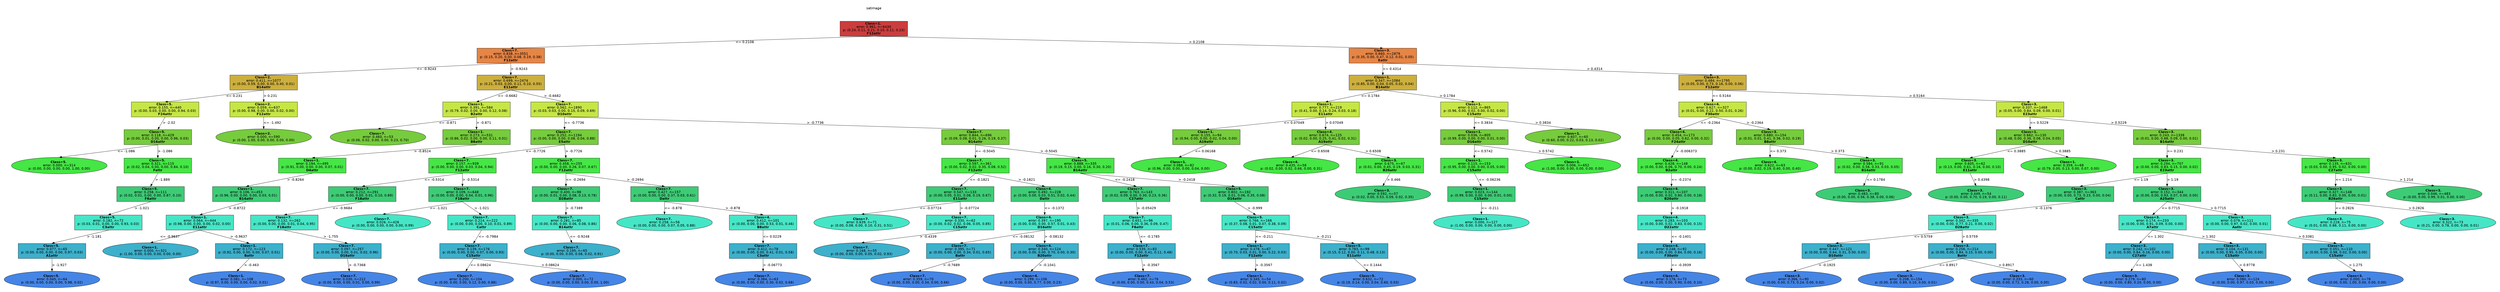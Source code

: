 digraph Tree {
splines=false;
graph [pad=".25", ranksep="0.5", nodesep="1"];
node [shape=rect, style="filled", color="black", fontname="helvetica",fillcolor="white"] ;
edge [fontname="helvetica"] ;
0 [label="satimage", shape=plaintext];
0:s -> 1:n [style=invis];   
1 [label=<<b> Class=1. </b> <br/> error: 0.961, n=6430 <br/> p: (0.24, 0.11, 0.21, 0.10, 0.11, 0.23) <br/><b>F12attr</b>>, fillcolor="0.000 0.7 0.800", shape="rect"];
2 [label=<<b> Class=7. </b> <br/> error: 0.838, n=3551 <br/> p: (0.15, 0.20, 0.00, 0.08, 0.19, 0.38) <br/><b>F12attr</b>>, fillcolor="0.067 0.7 0.900", shape="rect"];
1:s -> 2:n [label="<= 0.2108"] ;
3 [label=<<b> Class=2. </b> <br/> error: 0.411, n=1077 <br/> p: (0.00, 0.59, 0.00, 0.00, 0.40, 0.01) <br/><b>B14attr</b>>, fillcolor="0.133 0.7 0.800", shape="rect"];
2:s -> 3:n [label="<= -0.9243"] ;
4 [label=<<b> Class=5. </b> <br/> error: 0.155, n=440 <br/> p: (0.00, 0.03, 0.00, 0.00, 0.94, 0.03) <br/><b>F24attr</b>>, fillcolor="0.200 0.7 0.900", shape="rect"];
3:s -> 4:n [label="<= 0.231"] ;
5 [label=<<b> Class=5. </b> <br/> error: 0.118, n=429 <br/> p: (0.00, 0.01, 0.00, 0.00, 0.96, 0.03) <br/><b>D16attr</b>>, fillcolor="0.267 0.7 0.800", shape="rect"];
4:s -> 5:n [label="> -2.02"] ;
6 [label=<<b> Class=5. </b> <br/> error: 0.000, n=314 <br/> p: (0.00, 0.00, 0.00, 0.00, 1.00, 0.00) >, fillcolor="0.333 0.7 0.900", shape="oval"];
5:s -> 6:n [label="<= -1.086"] ;
7 [label=<<b> Class=5. </b> <br/> error: 0.321, n=115 <br/> p: (0.02, 0.04, 0.00, 0.00, 0.84, 0.10) <br/><b>Fattr</b>>, fillcolor="0.333 0.7 0.900", shape="rect"];
5:s -> 7:n [label="> -1.086"] ;
8 [label=<<b> Class=5. </b> <br/> error: 0.258, n=111 <br/> p: (0.02, 0.01, 0.00, 0.00, 0.87, 0.10) <br/><b>F6attr</b>>, fillcolor="0.400 0.7 0.800", shape="rect"];
7:s -> 8:n [label="> -1.889"] ;
9 [label=<<b> Class=5. </b> <br/> error: 0.182, n=72 <br/> p: (0.03, 0.01, 0.00, 0.00, 0.93, 0.03) <br/><b>C3attr</b>>, fillcolor="0.467 0.7 0.900", shape="rect"];
8:s -> 9:n [label="> -1.021"] ;
10 [label=<<b> Class=5. </b> <br/> error: 0.077, n=65 <br/> p: (0.00, 0.00, 0.00, 0.00, 0.97, 0.03) <br/><b>A1attr</b>>, fillcolor="0.533 0.7 0.800", shape="rect"];
9:s -> 10:n [label="> -1.181"] ;
11 [label=<<b> Class=5. </b> <br/> error: 0.045, n=64 <br/> p: (0.00, 0.00, 0.00, 0.00, 0.98, 0.02) >, fillcolor="0.600 0.7 0.900", shape="oval"];
10:s -> 11:n [label="> -1.927"] ;
12 [label=<<b> Class=2. </b> <br/> error: 0.059, n=637 <br/> p: (0.00, 0.98, 0.00, 0.00, 0.02, 0.00) <br/><b>F12attr</b>>, fillcolor="0.200 0.7 0.900", shape="rect"];
3:s -> 12:n [label="> 0.231"] ;
13 [label=<<b> Class=2. </b> <br/> error: 0.000, n=590 <br/> p: (0.00, 1.00, 0.00, 0.00, 0.00, 0.00) >, fillcolor="0.267 0.7 0.800", shape="oval"];
12:s -> 13:n [label="<= -1.492"] ;
14 [label=<<b> Class=7. </b> <br/> error: 0.699, n=2474 <br/> p: (0.21, 0.03, 0.00, 0.11, 0.10, 0.55) <br/><b>E11attr</b>>, fillcolor="0.133 0.7 0.800", shape="rect"];
2:s -> 14:n [label="> -0.9243"] ;
15 [label=<<b> Class=1. </b> <br/> error: 0.391, n=584 <br/> p: (0.79, 0.02, 0.00, 0.00, 0.12, 0.08) <br/><b>B2attr</b>>, fillcolor="0.200 0.7 0.900", shape="rect"];
14:s -> 15:n [label="<= -0.6682"] ;
16 [label=<<b> Class=7. </b> <br/> error: 0.460, n=53 <br/> p: (0.06, 0.02, 0.00, 0.00, 0.23, 0.70) >, fillcolor="0.267 0.7 0.800", shape="oval"];
15:s -> 16:n [label="<= -0.871"] ;
17 [label=<<b> Class=1. </b> <br/> error: 0.273, n=531 <br/> p: (0.86, 0.02, 0.00, 0.00, 0.11, 0.01) <br/><b>B8attr</b>>, fillcolor="0.267 0.7 0.800", shape="rect"];
15:s -> 17:n [label="> -0.871"] ;
18 [label=<<b> Class=1. </b> <br/> error: 0.194, n=495 <br/> p: (0.91, 0.00, 0.00, 0.00, 0.07, 0.01) <br/><b>D4attr</b>>, fillcolor="0.333 0.7 0.900", shape="rect"];
17:s -> 18:n [label="> -0.8524"] ;
19 [label=<<b> Class=1. </b> <br/> error: 0.106, n=453 <br/> p: (0.96, 0.00, 0.00, 0.00, 0.03, 0.01) <br/><b>B14attr</b>>, fillcolor="0.400 0.7 0.800", shape="rect"];
18:s -> 19:n [label="> -0.8264"] ;
20 [label=<<b> Class=1. </b> <br/> error: 0.064, n=444 <br/> p: (0.98, 0.00, 0.00, 0.00, 0.02, 0.00) <br/><b>E11attr</b>>, fillcolor="0.467 0.7 0.900", shape="rect"];
19:s -> 20:n [label="> -0.8722"] ;
21 [label=<<b> Class=1. </b> <br/> error: 0.000, n=321 <br/> p: (1.00, 0.00, 0.00, 0.00, 0.00, 0.00) >, fillcolor="0.533 0.7 0.800", shape="oval"];
20:s -> 21:n [label="<= -0.9637"] ;
22 [label=<<b> Class=1. </b> <br/> error: 0.172, n=123 <br/> p: (0.92, 0.00, 0.00, 0.00, 0.07, 0.01) <br/><b>Battr</b>>, fillcolor="0.533 0.7 0.800", shape="rect"];
20:s -> 22:n [label="> -0.9637"] ;
23 [label=<<b> Class=1. </b> <br/> error: 0.081, n=108 <br/> p: (0.97, 0.00, 0.00, 0.00, 0.02, 0.01) >, fillcolor="0.600 0.7 0.900", shape="oval"];
22:s -> 23:n [label="> -0.463"] ;
24 [label=<<b> Class=7. </b> <br/> error: 0.562, n=1890 <br/> p: (0.03, 0.03, 0.00, 0.15, 0.09, 0.69) <br/><b>D10attr</b>>, fillcolor="0.200 0.7 0.900", shape="rect"];
14:s -> 24:n [label="> -0.6682"] ;
25 [label=<<b> Class=7. </b> <br/> error: 0.252, n=1194 <br/> p: (0.00, 0.00, 0.00, 0.08, 0.04, 0.88) <br/><b>E5attr</b>>, fillcolor="0.267 0.7 0.800", shape="rect"];
24:s -> 25:n [label="<= -0.7736"] ;
26 [label=<<b> Class=7. </b> <br/> error: 0.157, n=939 <br/> p: (0.00, 0.00, 0.00, 0.03, 0.04, 0.94) <br/><b>F12attr</b>>, fillcolor="0.333 0.7 0.900", shape="rect"];
25:s -> 26:n [label="<= -0.7726"] ;
27 [label=<<b> Class=7. </b> <br/> error: 0.212, n=291 <br/> p: (0.00, 0.00, 0.00, 0.01, 0.10, 0.89) <br/><b>F18attr</b>>, fillcolor="0.400 0.7 0.800", shape="rect"];
26:s -> 27:n [label="<= -0.5314"] ;
28 [label=<<b> Class=7. </b> <br/> error: 0.132, n=262 <br/> p: (0.00, 0.00, 0.00, 0.01, 0.04, 0.95) <br/><b>F18attr</b>>, fillcolor="0.467 0.7 0.900", shape="rect"];
27:s -> 28:n [label="<= -0.9684"] ;
29 [label=<<b> Class=7. </b> <br/> error: 0.097, n=257 <br/> p: (0.00, 0.00, 0.00, 0.01, 0.02, 0.96) <br/><b>D16attr</b>>, fillcolor="0.533 0.7 0.800", shape="rect"];
28:s -> 29:n [label="> -1.755"] ;
30 [label=<<b> Class=7. </b> <br/> error: 0.030, n=212 <br/> p: (0.00, 0.00, 0.00, 0.01, 0.00, 0.99) >, fillcolor="0.600 0.7 0.900", shape="oval"];
29:s -> 30:n [label="> -0.7368"] ;
31 [label=<<b> Class=7. </b> <br/> error: 0.109, n=648 <br/> p: (0.00, 0.00, 0.00, 0.04, 0.01, 0.96) <br/><b>F18attr</b>>, fillcolor="0.400 0.7 0.800", shape="rect"];
26:s -> 31:n [label="> -0.5314"] ;
32 [label=<<b> Class=7. </b> <br/> error: 0.026, n=426 <br/> p: (0.00, 0.00, 0.00, 0.00, 0.00, 0.99) >, fillcolor="0.467 0.7 0.900", shape="oval"];
31:s -> 32:n [label="<= -1.021"] ;
33 [label=<<b> Class=7. </b> <br/> error: 0.214, n=222 <br/> p: (0.00, 0.00, 0.00, 0.10, 0.01, 0.89) <br/><b>Cattr</b>>, fillcolor="0.467 0.7 0.900", shape="rect"];
31:s -> 33:n [label="> -1.021"] ;
34 [label=<<b> Class=7. </b> <br/> error: 0.139, n=176 <br/> p: (0.00, 0.00, 0.00, 0.07, 0.00, 0.93) <br/><b>C15attr</b>>, fillcolor="0.533 0.7 0.800", shape="rect"];
33:s -> 34:n [label="<= -0.7984"] ;
35 [label=<<b> Class=7. </b> <br/> error: 0.200, n=104 <br/> p: (0.00, 0.00, 0.00, 0.12, 0.00, 0.88) >, fillcolor="0.600 0.7 0.900", shape="oval"];
34:s -> 35:n [label="<= 0.08624"] ;
36 [label=<<b> Class=7. </b> <br/> error: 0.000, n=72 <br/> p: (0.00, 0.00, 0.00, 0.00, 0.00, 1.00) >, fillcolor="0.600 0.7 0.900", shape="oval"];
34:s -> 36:n [label="> 0.08624"] ;
37 [label=<<b> Class=7. </b> <br/> error: 0.458, n=255 <br/> p: (0.00, 0.00, 0.00, 0.26, 0.07, 0.67) <br/><b>F12attr</b>>, fillcolor="0.333 0.7 0.900", shape="rect"];
25:s -> 37:n [label="> -0.7726"] ;
38 [label=<<b> Class=7. </b> <br/> error: 0.400, n=98 <br/> p: (0.00, 0.01, 0.00, 0.08, 0.13, 0.78) <br/><b>D28attr</b>>, fillcolor="0.400 0.7 0.800", shape="rect"];
37:s -> 38:n [label="<= -0.2694"] ;
39 [label=<<b> Class=7. </b> <br/> error: 0.281, n=85 <br/> p: (0.00, 0.00, 0.00, 0.06, 0.08, 0.86) <br/><b>B14attr</b>>, fillcolor="0.467 0.7 0.900", shape="rect"];
38:s -> 39:n [label="> -0.7389"] ;
40 [label=<<b> Class=7. </b> <br/> error: 0.195, n=65 <br/> p: (0.00, 0.00, 0.00, 0.08, 0.02, 0.91) >, fillcolor="0.533 0.7 0.800", shape="oval"];
39:s -> 40:n [label="<= -0.9248"] ;
41 [label=<<b> Class=7. </b> <br/> error: 0.427, n=157 <br/> p: (0.00, 0.00, 0.00, 0.37, 0.03, 0.61) <br/><b>Dattr</b>>, fillcolor="0.400 0.7 0.800", shape="rect"];
37:s -> 41:n [label="> -0.2694"] ;
42 [label=<<b> Class=7. </b> <br/> error: 0.258, n=56 <br/> p: (0.00, 0.00, 0.00, 0.07, 0.05, 0.88) >, fillcolor="0.467 0.7 0.900", shape="oval"];
41:s -> 42:n [label="<= -0.878"] ;
43 [label=<<b> Class=4. </b> <br/> error: 0.412, n=101 <br/> p: (0.00, 0.00, 0.00, 0.53, 0.01, 0.46) <br/><b>B8attr</b>>, fillcolor="0.467 0.7 0.900", shape="rect"];
41:s -> 43:n [label="> -0.878"] ;
44 [label=<<b> Class=7. </b> <br/> error: 0.412, n=78 <br/> p: (0.00, 0.00, 0.00, 0.41, 0.01, 0.58) <br/><b>C3attr</b>>, fillcolor="0.533 0.7 0.800", shape="rect"];
43:s -> 44:n [label="<= 0.0229"] ;
45 [label=<<b> Class=7. </b> <br/> error: 0.384, n=63 <br/> p: (0.00, 0.00, 0.00, 0.30, 0.02, 0.68) >, fillcolor="0.600 0.7 0.900", shape="oval"];
44:s -> 45:n [label="> -0.06773"] ;
46 [label=<<b> Class=7. </b> <br/> error: 0.844, n=696 <br/> p: (0.09, 0.08, 0.01, 0.26, 0.19, 0.37) <br/><b>B14attr</b>>, fillcolor="0.267 0.7 0.800", shape="rect"];
24:s -> 46:n [label="> -0.7736"] ;
47 [label=<<b> Class=7. </b> <br/> error: 0.597, n=361 <br/> p: (0.00, 0.02, 0.02, 0.35, 0.08, 0.52) <br/><b>F12attr</b>>, fillcolor="0.333 0.7 0.900", shape="rect"];
46:s -> 47:n [label="<= -0.5045"] ;
48 [label=<<b> Class=7. </b> <br/> error: 0.547, n=133 <br/> p: (0.00, 0.05, 0.01, 0.08, 0.19, 0.67) <br/><b>E11attr</b>>, fillcolor="0.400 0.7 0.800", shape="rect"];
47:s -> 48:n [label="<= -0.1821"] ;
49 [label=<<b> Class=7. </b> <br/> error: 0.639, n=71 <br/> p: (0.00, 0.08, 0.00, 0.10, 0.31, 0.51) >, fillcolor="0.467 0.7 0.900", shape="oval"];
48:s -> 49:n [label="<= -0.07724"] ;
50 [label=<<b> Class=7. </b> <br/> error: 0.330, n=62 <br/> p: (0.00, 0.02, 0.02, 0.06, 0.05, 0.85) <br/><b>C15attr</b>>, fillcolor="0.467 0.7 0.900", shape="rect"];
48:s -> 50:n [label="> -0.07724"] ;
51 [label=<<b> Class=7. </b> <br/> error: 0.168, n=55 <br/> p: (0.00, 0.00, 0.00, 0.05, 0.02, 0.93) >, fillcolor="0.533 0.7 0.800", shape="oval"];
50:s -> 51:n [label="> -0.4339"] ;
52 [label=<<b> Class=4. </b> <br/> error: 0.492, n=228 <br/> p: (0.00, 0.00, 0.03, 0.51, 0.02, 0.44) <br/><b>Dattr</b>>, fillcolor="0.400 0.7 0.800", shape="rect"];
47:s -> 52:n [label="> -0.1821"] ;
53 [label=<<b> Class=4. </b> <br/> error: 0.397, n=195 <br/> p: (0.00, 0.00, 0.00, 0.57, 0.01, 0.43) <br/><b>D16attr</b>>, fillcolor="0.467 0.7 0.900", shape="rect"];
52:s -> 53:n [label="<= -0.1372"] ;
54 [label=<<b> Class=7. </b> <br/> error: 0.395, n=71 <br/> p: (0.00, 0.00, 0.00, 0.34, 0.01, 0.65) <br/><b>Battr</b>>, fillcolor="0.533 0.7 0.800", shape="rect"];
53:s -> 54:n [label="<= -0.08132"] ;
55 [label=<<b> Class=7. </b> <br/> error: 0.359, n=70 <br/> p: (0.00, 0.00, 0.00, 0.34, 0.00, 0.66) >, fillcolor="0.600 0.7 0.900", shape="oval"];
54:s -> 55:n [label="> -0.7689"] ;
56 [label=<<b> Class=4. </b> <br/> error: 0.340, n=124 <br/> p: (0.00, 0.00, 0.00, 0.70, 0.00, 0.30) <br/><b>B20attr</b>>, fillcolor="0.533 0.7 0.800", shape="rect"];
53:s -> 56:n [label="> -0.08132"] ;
57 [label=<<b> Class=4. </b> <br/> error: 0.299, n=106 <br/> p: (0.00, 0.00, 0.00, 0.77, 0.00, 0.23) >, fillcolor="0.600 0.7 0.900", shape="oval"];
56:s -> 57:n [label="> -0.1041"] ;
58 [label=<<b> Class=5. </b> <br/> error: 0.888, n=335 <br/> p: (0.19, 0.15, 0.00, 0.16, 0.30, 0.20) <br/><b>B14attr</b>>, fillcolor="0.333 0.7 0.900", shape="rect"];
46:s -> 58:n [label="> -0.5045"] ;
59 [label=<<b> Class=7. </b> <br/> error: 0.763, n=143 <br/> p: (0.02, 0.09, 0.00, 0.30, 0.23, 0.36) <br/><b>C27attr</b>>, fillcolor="0.400 0.7 0.800", shape="rect"];
58:s -> 59:n [label="<= -0.2418"] ;
60 [label=<<b> Class=7. </b> <br/> error: 0.651, n=96 <br/> p: (0.01, 0.06, 0.00, 0.36, 0.09, 0.47) <br/><b>F6attr</b>>, fillcolor="0.467 0.7 0.900", shape="rect"];
59:s -> 60:n [label="> -0.05429"] ;
61 [label=<<b> Class=7. </b> <br/> error: 0.535, n=83 <br/> p: (0.00, 0.00, 0.00, 0.41, 0.11, 0.48) <br/><b>F12attr</b>>, fillcolor="0.533 0.7 0.800", shape="rect"];
60:s -> 61:n [label="<= -0.1785"] ;
62 [label=<<b> Class=7. </b> <br/> error: 0.462, n=76 <br/> p: (0.00, 0.00, 0.00, 0.43, 0.04, 0.53) >, fillcolor="0.600 0.7 0.900", shape="oval"];
61:s -> 62:n [label="> -0.3567"] ;
63 [label=<<b> Class=5. </b> <br/> error: 0.802, n=192 <br/> p: (0.32, 0.19, 0.01, 0.06, 0.35, 0.08) <br/><b>D16attr</b>>, fillcolor="0.400 0.7 0.800", shape="rect"];
58:s -> 63:n [label="> -0.2418"] ;
64 [label=<<b> Class=5. </b> <br/> error: 0.766, n=166 <br/> p: (0.37, 0.08, 0.01, 0.07, 0.38, 0.09) <br/><b>C15attr</b>>, fillcolor="0.467 0.7 0.900", shape="rect"];
63:s -> 64:n [label="> -0.999"] ;
65 [label=<<b> Class=1. </b> <br/> error: 0.478, n=67 <br/> p: (0.70, 0.03, 0.01, 0.00, 0.22, 0.03) <br/><b>F12attr</b>>, fillcolor="0.533 0.7 0.800", shape="rect"];
64:s -> 65:n [label="<= -0.211"] ;
66 [label=<<b> Class=1. </b> <br/> error: 0.345, n=54 <br/> p: (0.83, 0.02, 0.02, 0.00, 0.11, 0.02) >, fillcolor="0.600 0.7 0.900", shape="oval"];
65:s -> 66:n [label="> -0.3567"] ;
67 [label=<<b> Class=5. </b> <br/> error: 0.783, n=99 <br/> p: (0.15, 0.12, 0.00, 0.11, 0.48, 0.13) <br/><b>E11attr</b>>, fillcolor="0.533 0.7 0.800", shape="rect"];
64:s -> 67:n [label="> -0.211"] ;
68 [label=<<b> Class=5. </b> <br/> error: 0.632, n=72 <br/> p: (0.19, 0.14, 0.00, 0.04, 0.60, 0.03) >, fillcolor="0.600 0.7 0.900", shape="oval"];
67:s -> 68:n [label="<= 0.1444"] ;
69 [label=<<b> Class=3. </b> <br/> error: 0.660, n=2879 <br/> p: (0.35, 0.00, 0.47, 0.12, 0.01, 0.05) <br/><b>Eattr</b>>, fillcolor="0.067 0.7 0.900", shape="rect"];
1:s -> 69:n [label="> 0.2108"] ;
70 [label=<<b> Class=1. </b> <br/> error: 0.347, n=1084 <br/> p: (0.85, 0.00, 0.04, 0.05, 0.02, 0.04) <br/><b>B14attr</b>>, fillcolor="0.133 0.7 0.800", shape="rect"];
69:s -> 70:n [label="<= 0.4314"] ;
71 [label=<<b> Class=1. </b> <br/> error: 0.777, n=219 <br/> p: (0.41, 0.00, 0.14, 0.24, 0.03, 0.18) <br/><b>E11attr</b>>, fillcolor="0.200 0.7 0.900", shape="rect"];
70:s -> 71:n [label="<= 0.1784"] ;
72 [label=<<b> Class=1. </b> <br/> error: 0.155, n=94 <br/> p: (0.94, 0.00, 0.00, 0.02, 0.04, 0.00) <br/><b>A19attr</b>>, fillcolor="0.267 0.7 0.800", shape="rect"];
71:s -> 72:n [label="<= 0.07049"] ;
73 [label=<<b> Class=1. </b> <br/> error: 0.088, n=82 <br/> p: (0.96, 0.00, 0.00, 0.00, 0.04, 0.00) >, fillcolor="0.333 0.7 0.900", shape="oval"];
72:s -> 73:n [label="<= 0.06168"] ;
74 [label=<<b> Class=4. </b> <br/> error: 0.674, n=125 <br/> p: (0.02, 0.00, 0.25, 0.41, 0.02, 0.31) <br/><b>A19attr</b>>, fillcolor="0.267 0.7 0.800", shape="rect"];
71:s -> 74:n [label="> 0.07049"] ;
75 [label=<<b> Class=4. </b> <br/> error: 0.435, n=58 <br/> p: (0.02, 0.00, 0.02, 0.66, 0.00, 0.31) >, fillcolor="0.333 0.7 0.900", shape="oval"];
74:s -> 75:n [label="<= 0.6508"] ;
76 [label=<<b> Class=3. </b> <br/> error: 0.675, n=67 <br/> p: (0.01, 0.00, 0.45, 0.19, 0.03, 0.31) <br/><b>B20attr</b>>, fillcolor="0.333 0.7 0.900", shape="rect"];
74:s -> 76:n [label="> 0.6508"] ;
77 [label=<<b> Class=3. </b> <br/> error: 0.592, n=57 <br/> p: (0.02, 0.00, 0.53, 0.09, 0.02, 0.35) >, fillcolor="0.400 0.7 0.800", shape="oval"];
76:s -> 77:n [label="> 0.466"] ;
78 [label=<<b> Class=1. </b> <br/> error: 0.112, n=865 <br/> p: (0.96, 0.00, 0.02, 0.00, 0.02, 0.00) <br/><b>C15attr</b>>, fillcolor="0.200 0.7 0.900", shape="rect"];
70:s -> 78:n [label="> 0.1784"] ;
79 [label=<<b> Class=1. </b> <br/> error: 0.036, n=805 <br/> p: (0.99, 0.00, 0.00, 0.00, 0.01, 0.00) <br/><b>D16attr</b>>, fillcolor="0.267 0.7 0.800", shape="rect"];
78:s -> 79:n [label="<= 0.3834"] ;
80 [label=<<b> Class=1. </b> <br/> error: 0.115, n=153 <br/> p: (0.95, 0.00, 0.00, 0.00, 0.05, 0.00) <br/><b>C15attr</b>>, fillcolor="0.333 0.7 0.900", shape="rect"];
79:s -> 80:n [label="<= 0.5742"] ;
81 [label=<<b> Class=1. </b> <br/> error: 0.023, n=144 <br/> p: (0.99, 0.00, 0.00, 0.00, 0.01, 0.00) <br/><b>C15attr</b>>, fillcolor="0.400 0.7 0.800", shape="rect"];
80:s -> 81:n [label="<= -0.06236"] ;
82 [label=<<b> Class=1. </b> <br/> error: 0.000, n=127 <br/> p: (1.00, 0.00, 0.00, 0.00, 0.00, 0.00) >, fillcolor="0.467 0.7 0.900", shape="oval"];
81:s -> 82:n [label="<= -0.211"] ;
83 [label=<<b> Class=1. </b> <br/> error: 0.006, n=652 <br/> p: (1.00, 0.00, 0.00, 0.00, 0.00, 0.00) >, fillcolor="0.333 0.7 0.900", shape="oval"];
79:s -> 83:n [label="> 0.5742"] ;
84 [label=<<b> Class=1. </b> <br/> error: 0.607, n=60 <br/> p: (0.60, 0.00, 0.22, 0.03, 0.13, 0.02) >, fillcolor="0.267 0.7 0.800", shape="oval"];
78:s -> 84:n [label="> 0.3834"] ;
85 [label=<<b> Class=3. </b> <br/> error: 0.484, n=1795 <br/> p: (0.05, 0.00, 0.73, 0.16, 0.00, 0.06) <br/><b>F12attr</b>>, fillcolor="0.133 0.7 0.800", shape="rect"];
69:s -> 85:n [label="> 0.4314"] ;
86 [label=<<b> Class=4. </b> <br/> error: 0.627, n=327 <br/> p: (0.01, 0.00, 0.22, 0.50, 0.01, 0.26) <br/><b>F30attr</b>>, fillcolor="0.200 0.7 0.900", shape="rect"];
85:s -> 86:n [label="<= 0.5164"] ;
87 [label=<<b> Class=4. </b> <br/> error: 0.454, n=173 <br/> p: (0.00, 0.00, 0.05, 0.62, 0.00, 0.32) <br/><b>F24attr</b>>, fillcolor="0.267 0.7 0.800", shape="rect"];
86:s -> 87:n [label="<= -0.2364"] ;
88 [label=<<b> Class=4. </b> <br/> error: 0.428, n=148 <br/> p: (0.00, 0.00, 0.06, 0.70, 0.00, 0.24) <br/><b>B2attr</b>>, fillcolor="0.333 0.7 0.900", shape="rect"];
87:s -> 88:n [label="> -0.006373"] ;
89 [label=<<b> Class=4. </b> <br/> error: 0.311, n=107 <br/> p: (0.00, 0.00, 0.02, 0.80, 0.00, 0.18) <br/><b>B20attr</b>>, fillcolor="0.400 0.7 0.800", shape="rect"];
88:s -> 89:n [label="<= -0.2374"] ;
90 [label=<<b> Class=4. </b> <br/> error: 0.283, n=103 <br/> p: (0.00, 0.00, 0.02, 0.83, 0.00, 0.15) <br/><b>D22attr</b>>, fillcolor="0.467 0.7 0.900", shape="rect"];
89:s -> 90:n [label="> -0.1918"] ;
91 [label=<<b> Class=4. </b> <br/> error: 0.248, n=92 <br/> p: (0.00, 0.00, 0.00, 0.84, 0.00, 0.16) <br/><b>F30attr</b>>, fillcolor="0.533 0.7 0.800", shape="rect"];
90:s -> 91:n [label="<= -0.1401"] ;
92 [label=<<b> Class=4. </b> <br/> error: 0.176, n=73 <br/> p: (0.00, 0.00, 0.00, 0.90, 0.00, 0.10) >, fillcolor="0.600 0.7 0.900", shape="oval"];
91:s -> 92:n [label="<= -0.3939"] ;
93 [label=<<b> Class=3. </b> <br/> error: 0.680, n=154 <br/> p: (0.01, 0.01, 0.41, 0.36, 0.02, 0.19) <br/><b>B8attr</b>>, fillcolor="0.267 0.7 0.800", shape="rect"];
86:s -> 93:n [label="> -0.2364"] ;
94 [label=<<b> Class=4. </b> <br/> error: 0.622, n=63 <br/> p: (0.00, 0.02, 0.19, 0.40, 0.00, 0.40) >, fillcolor="0.333 0.7 0.900", shape="oval"];
93:s -> 94:n [label="<= 0.373"] ;
95 [label=<<b> Class=3. </b> <br/> error: 0.584, n=91 <br/> p: (0.02, 0.00, 0.56, 0.33, 0.03, 0.05) <br/><b>B14attr</b>>, fillcolor="0.333 0.7 0.900", shape="rect"];
93:s -> 95:n [label="> 0.373"] ;
96 [label=<<b> Class=3. </b> <br/> error: 0.483, n=80 <br/> p: (0.00, 0.00, 0.56, 0.38, 0.00, 0.06) >, fillcolor="0.400 0.7 0.800", shape="oval"];
95:s -> 96:n [label="<= 0.1784"] ;
97 [label=<<b> Class=3. </b> <br/> error: 0.337, n=1468 <br/> p: (0.05, 0.00, 0.84, 0.09, 0.00, 0.01) <br/><b>E23attr</b>>, fillcolor="0.200 0.7 0.900", shape="rect"];
85:s -> 97:n [label="> 0.5164"] ;
98 [label=<<b> Class=1. </b> <br/> error: 0.662, n=130 <br/> p: (0.48, 0.00, 0.36, 0.08, 0.04, 0.05) <br/><b>D10attr</b>>, fillcolor="0.267 0.7 0.800", shape="rect"];
97:s -> 98:n [label="<= 0.5229"] ;
99 [label=<<b> Class=3. </b> <br/> error: 0.605, n=62 <br/> p: (0.13, 0.00, 0.61, 0.16, 0.00, 0.10) <br/><b>E11attr</b>>, fillcolor="0.333 0.7 0.900", shape="rect"];
98:s -> 99:n [label="<= 0.3885"] ;
100 [label=<<b> Class=3. </b> <br/> error: 0.449, n=54 <br/> p: (0.00, 0.00, 0.70, 0.19, 0.00, 0.11) >, fillcolor="0.400 0.7 0.800", shape="oval"];
99:s -> 100:n [label="> 0.4398"] ;
101 [label=<<b> Class=1. </b> <br/> error: 0.359, n=68 <br/> p: (0.79, 0.00, 0.13, 0.00, 0.07, 0.00) >, fillcolor="0.333 0.7 0.900", shape="oval"];
98:s -> 101:n [label="> 0.3885"] ;
102 [label=<<b> Class=3. </b> <br/> error: 0.243, n=1338 <br/> p: (0.01, 0.00, 0.88, 0.09, 0.00, 0.01) <br/><b>B14attr</b>>, fillcolor="0.267 0.7 0.800", shape="rect"];
97:s -> 102:n [label="> 0.5229"] ;
103 [label=<<b> Class=3. </b> <br/> error: 0.294, n=707 <br/> p: (0.00, 0.00, 0.83, 0.15, 0.00, 0.02) <br/><b>E23attr</b>>, fillcolor="0.333 0.7 0.900", shape="rect"];
102:s -> 103:n [label="<= 0.231"] ;
104 [label=<<b> Class=3. </b> <br/> error: 0.387, n=363 <br/> p: (0.00, 0.00, 0.73, 0.23, 0.00, 0.04) <br/><b>Cattr</b>>, fillcolor="0.400 0.7 0.800", shape="rect"];
103:s -> 104:n [label="<= 1.19"] ;
105 [label=<<b> Class=3. </b> <br/> error: 0.342, n=335 <br/> p: (0.00, 0.00, 0.77, 0.21, 0.00, 0.02) <br/><b>D28attr</b>>, fillcolor="0.467 0.7 0.900", shape="rect"];
104:s -> 105:n [label="> -0.1376"] ;
106 [label=<<b> Class=3. </b> <br/> error: 0.447, n=121 <br/> p: (0.00, 0.00, 0.64, 0.31, 0.00, 0.05) <br/><b>D10attr</b>>, fillcolor="0.533 0.7 0.800", shape="rect"];
105:s -> 106:n [label="<= 0.5759"] ;
107 [label=<<b> Class=3. </b> <br/> error: 0.366, n=90 <br/> p: (0.00, 0.00, 0.73, 0.24, 0.00, 0.02) >, fillcolor="0.600 0.7 0.900", shape="oval"];
106:s -> 107:n [label="> -0.1925"] ;
108 [label=<<b> Class=3. </b> <br/> error: 0.256, n=214 <br/> p: (0.00, 0.00, 0.84, 0.15, 0.00, 0.00) <br/><b>Battr</b>>, fillcolor="0.533 0.7 0.800", shape="rect"];
105:s -> 108:n [label="> 0.5759"] ;
109 [label=<<b> Class=3. </b> <br/> error: 0.208, n=154 <br/> p: (0.00, 0.00, 0.89, 0.10, 0.00, 0.01) >, fillcolor="0.600 0.7 0.900", shape="oval"];
108:s -> 109:n [label="<= 0.8917"] ;
110 [label=<<b> Class=3. </b> <br/> error: 0.333, n=60 <br/> p: (0.00, 0.00, 0.72, 0.28, 0.00, 0.00) >, fillcolor="0.600 0.7 0.900", shape="oval"];
108:s -> 110:n [label="> 0.8917"] ;
111 [label=<<b> Class=3. </b> <br/> error: 0.152, n=344 <br/> p: (0.00, 0.00, 0.93, 0.07, 0.00, 0.00) <br/><b>A25attr</b>>, fillcolor="0.400 0.7 0.800", shape="rect"];
103:s -> 111:n [label="> 1.19"] ;
112 [label=<<b> Class=3. </b> <br/> error: 0.174, n=233 <br/> p: (0.00, 0.00, 0.91, 0.09, 0.00, 0.00) <br/><b>A7attr</b>>, fillcolor="0.467 0.7 0.900", shape="rect"];
111:s -> 112:n [label="<= 0.7715"] ;
113 [label=<<b> Class=3. </b> <br/> error: 0.242, n=102 <br/> p: (0.00, 0.00, 0.84, 0.16, 0.00, 0.00) <br/><b>C27attr</b>>, fillcolor="0.533 0.7 0.800", shape="rect"];
112:s -> 113:n [label="<= 1.302"] ;
114 [label=<<b> Class=3. </b> <br/> error: 0.279, n=80 <br/> p: (0.00, 0.00, 0.80, 0.20, 0.00, 0.00) >, fillcolor="0.600 0.7 0.900", shape="oval"];
113:s -> 114:n [label="<= 1.438"] ;
115 [label=<<b> Class=3. </b> <br/> error: 0.104, n=131 <br/> p: (0.00, 0.00, 0.95, 0.05, 0.00, 0.00) <br/><b>C15attr</b>>, fillcolor="0.533 0.7 0.800", shape="rect"];
112:s -> 115:n [label="> 1.302"] ;
116 [label=<<b> Class=3. </b> <br/> error: 0.080, n=124 <br/> p: (0.00, 0.00, 0.97, 0.03, 0.00, 0.00) >, fillcolor="0.600 0.7 0.900", shape="oval"];
115:s -> 116:n [label="> 0.9778"] ;
117 [label=<<b> Class=3. </b> <br/> error: 0.079, n=111 <br/> p: (0.00, 0.00, 0.97, 0.02, 0.00, 0.01) <br/><b>Aattr</b>>, fillcolor="0.467 0.7 0.900", shape="rect"];
111:s -> 117:n [label="> 0.7715"] ;
118 [label=<<b> Class=3. </b> <br/> error: 0.051, n=110 <br/> p: (0.00, 0.00, 0.98, 0.02, 0.00, 0.00) <br/><b>C15attr</b>>, fillcolor="0.533 0.7 0.800", shape="rect"];
117:s -> 118:n [label="> 0.3381"] ;
119 [label=<<b> Class=3. </b> <br/> error: 0.000, n=76 <br/> p: (0.00, 0.00, 1.00, 0.00, 0.00, 0.00) >, fillcolor="0.600 0.7 0.900", shape="oval"];
118:s -> 119:n [label="> 1.275"] ;
120 [label=<<b> Class=3. </b> <br/> error: 0.135, n=631 <br/> p: (0.03, 0.00, 0.95, 0.02, 0.00, 0.00) <br/><b>C27attr</b>>, fillcolor="0.333 0.7 0.900", shape="rect"];
102:s -> 120:n [label="> 0.231"] ;
121 [label=<<b> Class=3. </b> <br/> error: 0.327, n=148 <br/> p: (0.11, 0.00, 0.83, 0.05, 0.00, 0.01) <br/><b>B26attr</b>>, fillcolor="0.400 0.7 0.800", shape="rect"];
120:s -> 121:n [label="<= 1.214"] ;
122 [label=<<b> Class=3. </b> <br/> error: 0.228, n=75 <br/> p: (0.01, 0.00, 0.88, 0.11, 0.00, 0.00) >, fillcolor="0.467 0.7 0.900", shape="oval"];
121:s -> 122:n [label="<= 0.2826"] ;
123 [label=<<b> Class=3. </b> <br/> error: 0.322, n=73 <br/> p: (0.21, 0.00, 0.78, 0.00, 0.00, 0.01) >, fillcolor="0.467 0.7 0.900", shape="oval"];
121:s -> 123:n [label="> 0.2826"] ;
124 [label=<<b> Class=3. </b> <br/> error: 0.046, n=483 <br/> p: (0.00, 0.00, 0.99, 0.01, 0.00, 0.00) >, fillcolor="0.400 0.7 0.800", shape="oval"];
120:s -> 124:n [label="> 1.214"] ;

}